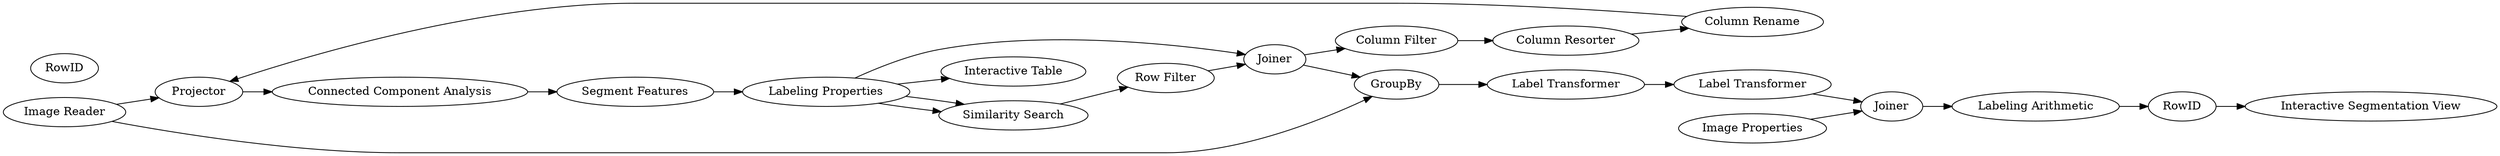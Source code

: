 digraph {
	1 [label="Image Reader"]
	16 [label="Interactive Segmentation View"]
	25 [label="Interactive Table"]
	2 [label="Connected Component Analysis"]
	3 [label="Segment Features"]
	4 [label="Labeling Properties"]
	5 [label=Projector]
	13 [label=Joiner]
	14 [label="Image Properties"]
	15 [label="Labeling Arithmetic"]
	21 [label="Label Transformer"]
	22 [label="Label Transformer"]
	38 [label=GroupBy]
	39 [label=RowID]
	23 [label="Column Filter"]
	24 [label="Column Rename"]
	26 [label="Column Resorter"]
	27 [label=RowID]
	32 [label="Similarity Search"]
	33 [label="Row Filter"]
	34 [label=Joiner]
	2 -> 3
	3 -> 4
	5 -> 2
	13 -> 15
	14 -> 13
	15 -> 39
	21 -> 22
	22 -> 13
	38 -> 21
	23 -> 26
	24 -> 5
	26 -> 24
	1 -> 5
	1 -> 38
	4 -> 34
	4 -> 32
	4 -> 32
	39 -> 16
	4 -> 25
	32 -> 33
	33 -> 34
	34 -> 23
	34 -> 38
	rankdir=LR
}
